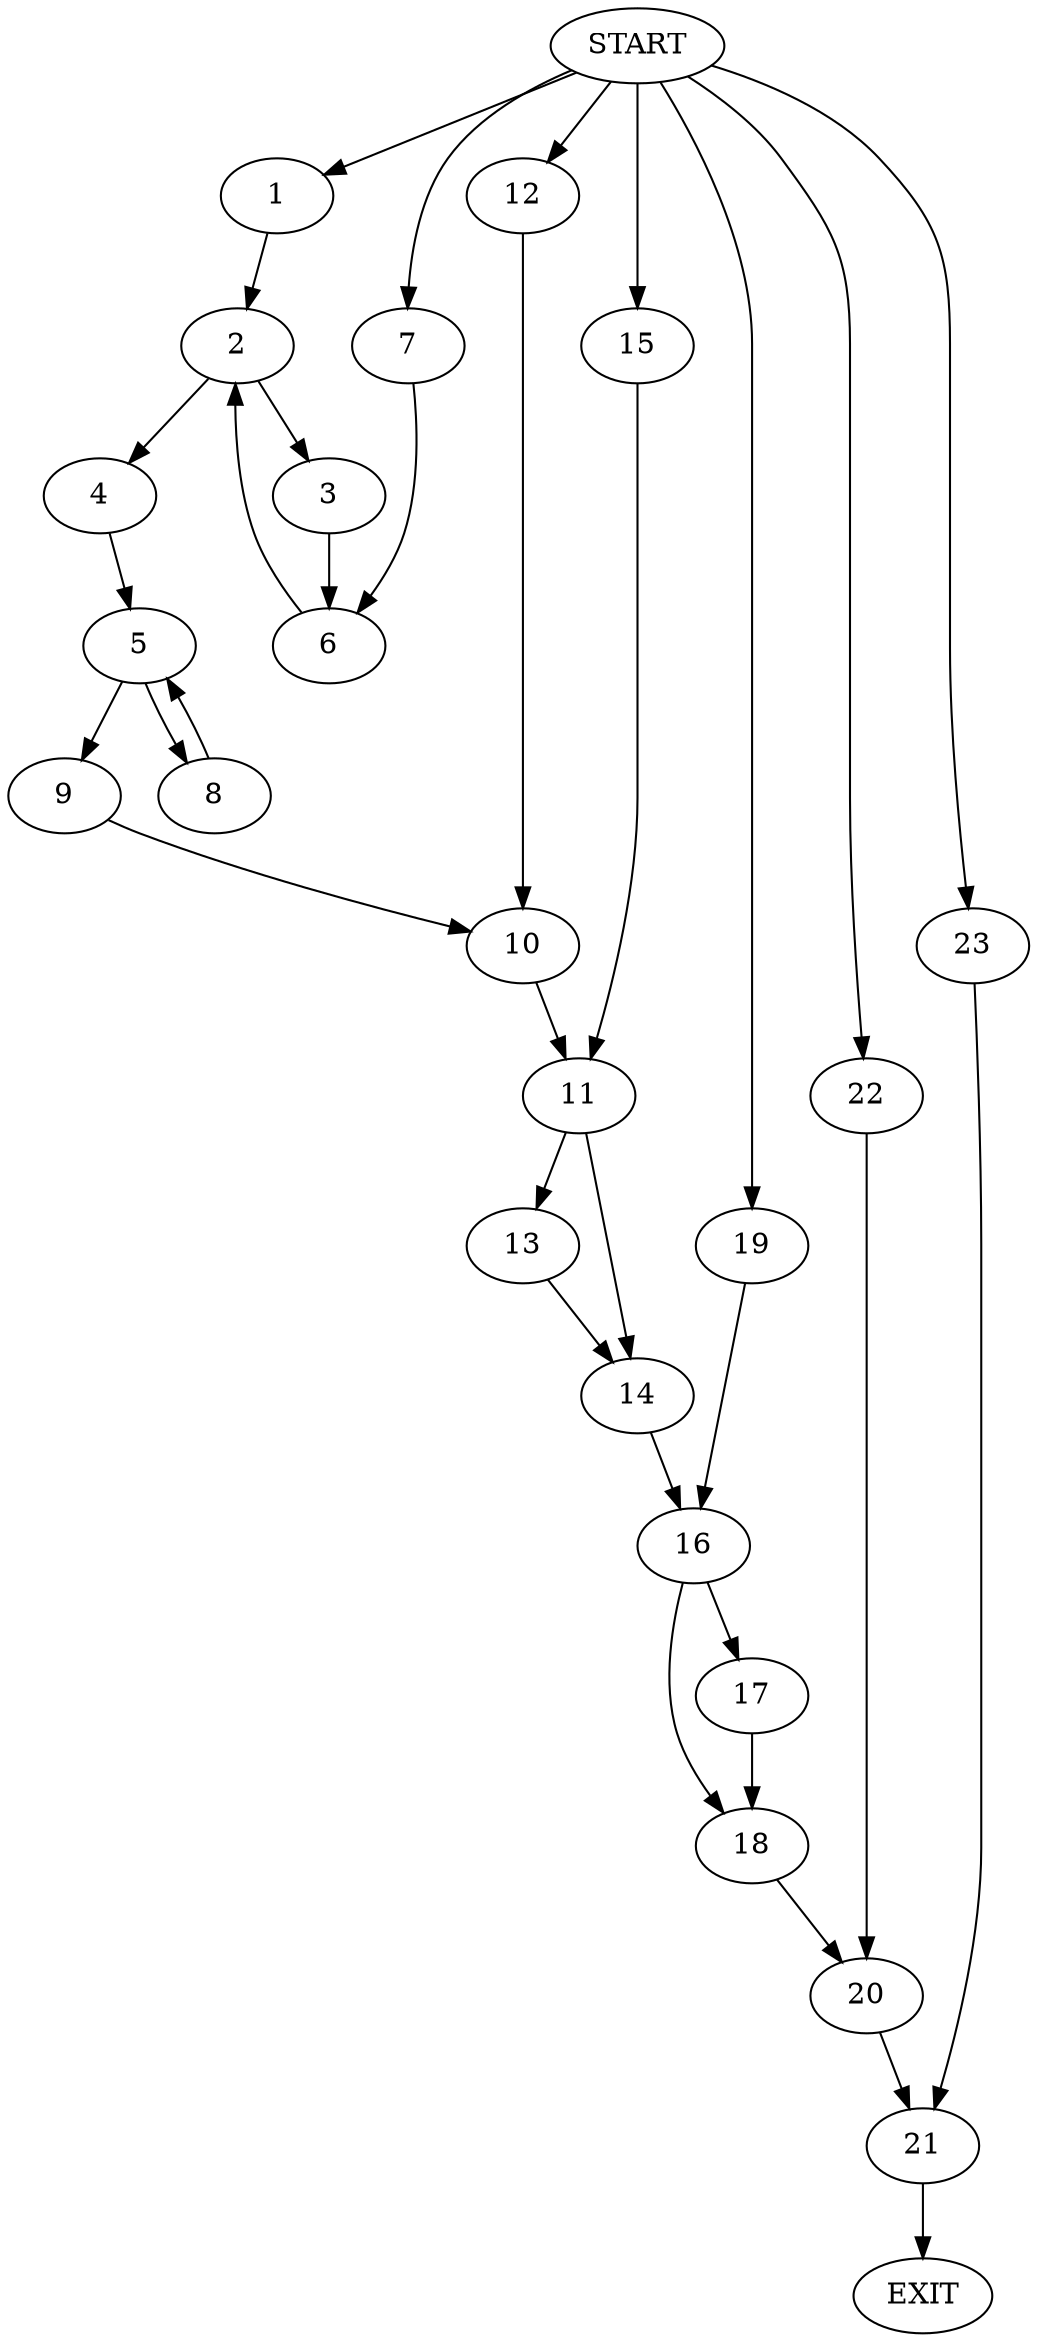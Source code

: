 digraph {
0 [label="START"]
24 [label="EXIT"]
0 -> 1
1 -> 2
2 -> 3
2 -> 4
4 -> 5
3 -> 6
6 -> 2
0 -> 7
7 -> 6
5 -> 8
5 -> 9
8 -> 5
9 -> 10
10 -> 11
0 -> 12
12 -> 10
11 -> 13
11 -> 14
0 -> 15
15 -> 11
13 -> 14
14 -> 16
16 -> 17
16 -> 18
0 -> 19
19 -> 16
17 -> 18
18 -> 20
20 -> 21
0 -> 22
22 -> 20
21 -> 24
0 -> 23
23 -> 21
}
